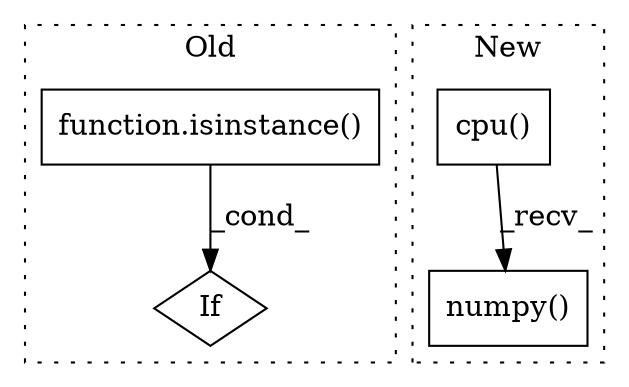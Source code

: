 digraph G {
subgraph cluster0 {
1 [label="function.isinstance()" a="75" s="1562,1584" l="11,1" shape="box"];
4 [label="If" a="96" s="1555" l="3" shape="diamond"];
label = "Old";
style="dotted";
}
subgraph cluster1 {
2 [label="numpy()" a="75" s="1054" l="15" shape="box"];
3 [label="cpu()" a="75" s="1054" l="7" shape="box"];
label = "New";
style="dotted";
}
1 -> 4 [label="_cond_"];
3 -> 2 [label="_recv_"];
}